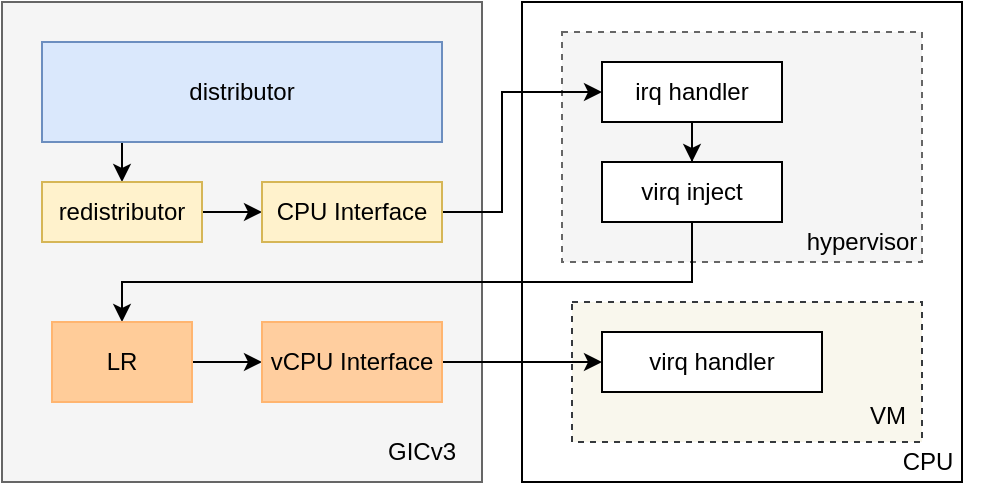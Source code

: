 <mxfile version="23.0.2" type="github">
  <diagram name="第 1 页" id="EifOAx8Nvuo8a-Rg7tMO">
    <mxGraphModel dx="579" dy="388" grid="1" gridSize="10" guides="1" tooltips="1" connect="1" arrows="1" fold="1" page="1" pageScale="1" pageWidth="827" pageHeight="1169" math="0" shadow="0">
      <root>
        <mxCell id="0" />
        <mxCell id="1" parent="0" />
        <mxCell id="-Yvg6lPq0wYcbrwAcSt4-6" value="" style="rounded=0;whiteSpace=wrap;html=1;" vertex="1" parent="1">
          <mxGeometry x="340" y="160" width="220" height="240" as="geometry" />
        </mxCell>
        <mxCell id="-Yvg6lPq0wYcbrwAcSt4-12" value="" style="rounded=0;whiteSpace=wrap;html=1;fillColor=#f5f5f5;fontColor=#333333;strokeColor=#666666;dashed=1;" vertex="1" parent="1">
          <mxGeometry x="360" y="175" width="180" height="115" as="geometry" />
        </mxCell>
        <mxCell id="-Yvg6lPq0wYcbrwAcSt4-1" value="" style="whiteSpace=wrap;html=1;aspect=fixed;fillColor=#f5f5f5;fontColor=#333333;strokeColor=#666666;" vertex="1" parent="1">
          <mxGeometry x="80" y="160" width="240" height="240" as="geometry" />
        </mxCell>
        <mxCell id="-Yvg6lPq0wYcbrwAcSt4-2" value="GICv3" style="text;html=1;strokeColor=none;fillColor=none;align=center;verticalAlign=middle;whiteSpace=wrap;rounded=0;" vertex="1" parent="1">
          <mxGeometry x="260" y="370" width="60" height="30" as="geometry" />
        </mxCell>
        <mxCell id="-Yvg6lPq0wYcbrwAcSt4-11" style="edgeStyle=orthogonalEdgeStyle;rounded=0;orthogonalLoop=1;jettySize=auto;html=1;exitX=0.25;exitY=1;exitDx=0;exitDy=0;entryX=0.5;entryY=0;entryDx=0;entryDy=0;" edge="1" parent="1" source="-Yvg6lPq0wYcbrwAcSt4-3" target="-Yvg6lPq0wYcbrwAcSt4-4">
          <mxGeometry relative="1" as="geometry" />
        </mxCell>
        <mxCell id="-Yvg6lPq0wYcbrwAcSt4-3" value="distributor" style="rounded=0;whiteSpace=wrap;html=1;fillColor=#dae8fc;strokeColor=#6c8ebf;" vertex="1" parent="1">
          <mxGeometry x="100" y="180" width="200" height="50" as="geometry" />
        </mxCell>
        <mxCell id="-Yvg6lPq0wYcbrwAcSt4-10" value="" style="edgeStyle=orthogonalEdgeStyle;rounded=0;orthogonalLoop=1;jettySize=auto;html=1;" edge="1" parent="1" source="-Yvg6lPq0wYcbrwAcSt4-4" target="-Yvg6lPq0wYcbrwAcSt4-9">
          <mxGeometry relative="1" as="geometry" />
        </mxCell>
        <mxCell id="-Yvg6lPq0wYcbrwAcSt4-4" value="redistributor" style="rounded=0;whiteSpace=wrap;html=1;fillColor=#fff2cc;strokeColor=#d6b656;" vertex="1" parent="1">
          <mxGeometry x="100" y="250" width="80" height="30" as="geometry" />
        </mxCell>
        <mxCell id="-Yvg6lPq0wYcbrwAcSt4-8" value="CPU" style="text;html=1;strokeColor=none;fillColor=none;align=center;verticalAlign=middle;whiteSpace=wrap;rounded=0;" vertex="1" parent="1">
          <mxGeometry x="513" y="375" width="60" height="30" as="geometry" />
        </mxCell>
        <mxCell id="-Yvg6lPq0wYcbrwAcSt4-16" style="edgeStyle=orthogonalEdgeStyle;rounded=0;orthogonalLoop=1;jettySize=auto;html=1;entryX=0;entryY=0.5;entryDx=0;entryDy=0;" edge="1" parent="1" source="-Yvg6lPq0wYcbrwAcSt4-9" target="-Yvg6lPq0wYcbrwAcSt4-14">
          <mxGeometry relative="1" as="geometry">
            <Array as="points">
              <mxPoint x="330" y="265" />
              <mxPoint x="330" y="205" />
            </Array>
          </mxGeometry>
        </mxCell>
        <mxCell id="-Yvg6lPq0wYcbrwAcSt4-9" value="CPU Interface" style="rounded=0;whiteSpace=wrap;html=1;fillColor=#fff2cc;strokeColor=#d6b656;" vertex="1" parent="1">
          <mxGeometry x="210" y="250" width="90" height="30" as="geometry" />
        </mxCell>
        <mxCell id="-Yvg6lPq0wYcbrwAcSt4-13" value="hypervisor" style="text;html=1;strokeColor=none;fillColor=none;align=center;verticalAlign=middle;whiteSpace=wrap;rounded=0;" vertex="1" parent="1">
          <mxGeometry x="480" y="265" width="60" height="30" as="geometry" />
        </mxCell>
        <mxCell id="-Yvg6lPq0wYcbrwAcSt4-17" value="" style="edgeStyle=orthogonalEdgeStyle;rounded=0;orthogonalLoop=1;jettySize=auto;html=1;" edge="1" parent="1" source="-Yvg6lPq0wYcbrwAcSt4-14" target="-Yvg6lPq0wYcbrwAcSt4-15">
          <mxGeometry relative="1" as="geometry" />
        </mxCell>
        <mxCell id="-Yvg6lPq0wYcbrwAcSt4-14" value="irq handler" style="rounded=0;whiteSpace=wrap;html=1;" vertex="1" parent="1">
          <mxGeometry x="380" y="190" width="90" height="30" as="geometry" />
        </mxCell>
        <mxCell id="-Yvg6lPq0wYcbrwAcSt4-23" style="edgeStyle=orthogonalEdgeStyle;rounded=0;orthogonalLoop=1;jettySize=auto;html=1;entryX=0.5;entryY=0;entryDx=0;entryDy=0;" edge="1" parent="1" source="-Yvg6lPq0wYcbrwAcSt4-15" target="-Yvg6lPq0wYcbrwAcSt4-18">
          <mxGeometry relative="1" as="geometry">
            <Array as="points">
              <mxPoint x="425" y="300" />
              <mxPoint x="140" y="300" />
            </Array>
          </mxGeometry>
        </mxCell>
        <mxCell id="-Yvg6lPq0wYcbrwAcSt4-15" value="virq inject" style="rounded=0;whiteSpace=wrap;html=1;" vertex="1" parent="1">
          <mxGeometry x="380" y="240" width="90" height="30" as="geometry" />
        </mxCell>
        <mxCell id="-Yvg6lPq0wYcbrwAcSt4-24" value="" style="edgeStyle=orthogonalEdgeStyle;rounded=0;orthogonalLoop=1;jettySize=auto;html=1;" edge="1" parent="1" source="-Yvg6lPq0wYcbrwAcSt4-18" target="-Yvg6lPq0wYcbrwAcSt4-19">
          <mxGeometry relative="1" as="geometry" />
        </mxCell>
        <mxCell id="-Yvg6lPq0wYcbrwAcSt4-18" value="LR" style="rounded=0;whiteSpace=wrap;html=1;fillColor=#ffcc99;strokeColor=#FFB570;" vertex="1" parent="1">
          <mxGeometry x="105" y="320" width="70" height="40" as="geometry" />
        </mxCell>
        <mxCell id="-Yvg6lPq0wYcbrwAcSt4-20" value="" style="rounded=0;whiteSpace=wrap;html=1;fillColor=#f9f7ed;strokeColor=#36393d;dashed=1;" vertex="1" parent="1">
          <mxGeometry x="365" y="310" width="175" height="70" as="geometry" />
        </mxCell>
        <mxCell id="-Yvg6lPq0wYcbrwAcSt4-25" value="" style="edgeStyle=orthogonalEdgeStyle;rounded=0;orthogonalLoop=1;jettySize=auto;html=1;" edge="1" parent="1" source="-Yvg6lPq0wYcbrwAcSt4-19" target="-Yvg6lPq0wYcbrwAcSt4-22">
          <mxGeometry relative="1" as="geometry" />
        </mxCell>
        <mxCell id="-Yvg6lPq0wYcbrwAcSt4-19" value="vCPU Interface" style="rounded=0;whiteSpace=wrap;html=1;fillColor=#FFCE9F;strokeColor=#FFB570;" vertex="1" parent="1">
          <mxGeometry x="210" y="320" width="90" height="40" as="geometry" />
        </mxCell>
        <mxCell id="-Yvg6lPq0wYcbrwAcSt4-21" value="VM" style="text;html=1;strokeColor=none;fillColor=none;align=center;verticalAlign=middle;whiteSpace=wrap;rounded=0;" vertex="1" parent="1">
          <mxGeometry x="493" y="352" width="60" height="30" as="geometry" />
        </mxCell>
        <mxCell id="-Yvg6lPq0wYcbrwAcSt4-22" value="virq handler" style="rounded=0;whiteSpace=wrap;html=1;" vertex="1" parent="1">
          <mxGeometry x="380" y="325" width="110" height="30" as="geometry" />
        </mxCell>
      </root>
    </mxGraphModel>
  </diagram>
</mxfile>
